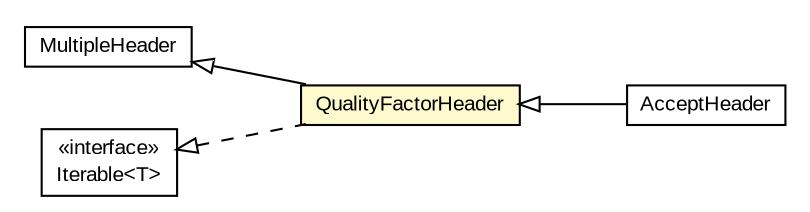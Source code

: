 #!/usr/local/bin/dot
#
# Class diagram 
# Generated by UMLGraph version R5_6-24-gf6e263 (http://www.umlgraph.org/)
#

digraph G {
	edge [fontname="arial",fontsize=10,labelfontname="arial",labelfontsize=10];
	node [fontname="arial",fontsize=10,shape=plaintext];
	nodesep=0.25;
	ranksep=0.5;
	rankdir=LR;
	// org.turbogwt.net.http.QualityFactorHeader
	c1912 [label=<<table title="org.turbogwt.net.http.QualityFactorHeader" border="0" cellborder="1" cellspacing="0" cellpadding="2" port="p" bgcolor="lemonChiffon" href="./QualityFactorHeader.html">
		<tr><td><table border="0" cellspacing="0" cellpadding="1">
<tr><td align="center" balign="center"> QualityFactorHeader </td></tr>
		</table></td></tr>
		</table>>, URL="./QualityFactorHeader.html", fontname="arial", fontcolor="black", fontsize=10.0];
	// org.turbogwt.net.http.MultipleHeader
	c1917 [label=<<table title="org.turbogwt.net.http.MultipleHeader" border="0" cellborder="1" cellspacing="0" cellpadding="2" port="p" href="./MultipleHeader.html">
		<tr><td><table border="0" cellspacing="0" cellpadding="1">
<tr><td align="center" balign="center"> MultipleHeader </td></tr>
		</table></td></tr>
		</table>>, URL="./MultipleHeader.html", fontname="arial", fontcolor="black", fontsize=10.0];
	// org.turbogwt.net.http.AcceptHeader
	c1931 [label=<<table title="org.turbogwt.net.http.AcceptHeader" border="0" cellborder="1" cellspacing="0" cellpadding="2" port="p" href="./AcceptHeader.html">
		<tr><td><table border="0" cellspacing="0" cellpadding="1">
<tr><td align="center" balign="center"> AcceptHeader </td></tr>
		</table></td></tr>
		</table>>, URL="./AcceptHeader.html", fontname="arial", fontcolor="black", fontsize=10.0];
	//org.turbogwt.net.http.QualityFactorHeader extends org.turbogwt.net.http.MultipleHeader
	c1917:p -> c1912:p [dir=back,arrowtail=empty];
	//org.turbogwt.net.http.QualityFactorHeader implements java.lang.Iterable<T>
	c1953:p -> c1912:p [dir=back,arrowtail=empty,style=dashed];
	//org.turbogwt.net.http.AcceptHeader extends org.turbogwt.net.http.QualityFactorHeader
	c1912:p -> c1931:p [dir=back,arrowtail=empty];
	// java.lang.Iterable<T>
	c1953 [label=<<table title="java.lang.Iterable" border="0" cellborder="1" cellspacing="0" cellpadding="2" port="p" href="http://download.oracle.com/javase/7/docs/api/java/lang/Iterable.html">
		<tr><td><table border="0" cellspacing="0" cellpadding="1">
<tr><td align="center" balign="center"> &#171;interface&#187; </td></tr>
<tr><td align="center" balign="center"> Iterable&lt;T&gt; </td></tr>
		</table></td></tr>
		</table>>, URL="http://download.oracle.com/javase/7/docs/api/java/lang/Iterable.html", fontname="arial", fontcolor="black", fontsize=10.0];
}

